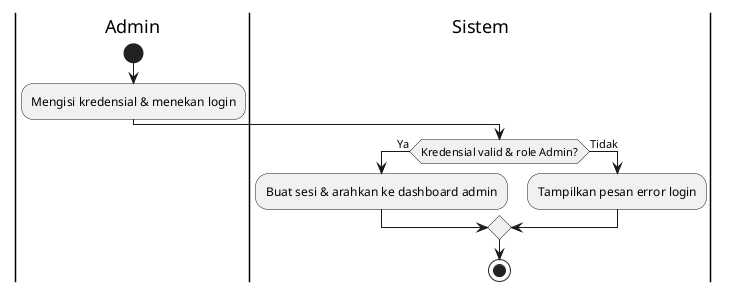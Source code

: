 @startuml
|Admin|
start
:Mengisi kredensial & menekan login;

|Sistem|
if (Kredensial valid & role Admin?) then (Ya)
  :Buat sesi & arahkan ke dashboard admin;
else (Tidak)
  :Tampilkan pesan error login;
endif
stop
@enduml